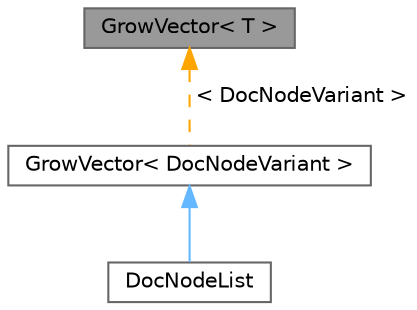 digraph "GrowVector&lt; T &gt;"
{
 // INTERACTIVE_SVG=YES
 // LATEX_PDF_SIZE
  bgcolor="transparent";
  edge [fontname=Helvetica,fontsize=10,labelfontname=Helvetica,labelfontsize=10];
  node [fontname=Helvetica,fontsize=10,shape=box,height=0.2,width=0.4];
  Node1 [label="GrowVector\< T \>",height=0.2,width=0.4,color="gray40", fillcolor="grey60", style="filled", fontcolor="black",tooltip="std::vector like container optimised for pushing elements to the back."];
  Node1 -> Node2 [dir="back",color="orange",style="dashed",label=" \< DocNodeVariant \>" ];
  Node2 [label="GrowVector\< DocNodeVariant \>",height=0.2,width=0.4,color="gray40", fillcolor="white", style="filled",URL="$d0/d08/class_grow_vector.html",tooltip=" "];
  Node2 -> Node3 [dir="back",color="steelblue1",style="solid"];
  Node3 [label="DocNodeList",height=0.2,width=0.4,color="gray40", fillcolor="white", style="filled",URL="$d9/dd3/struct_doc_node_list.html",tooltip=" "];
}
